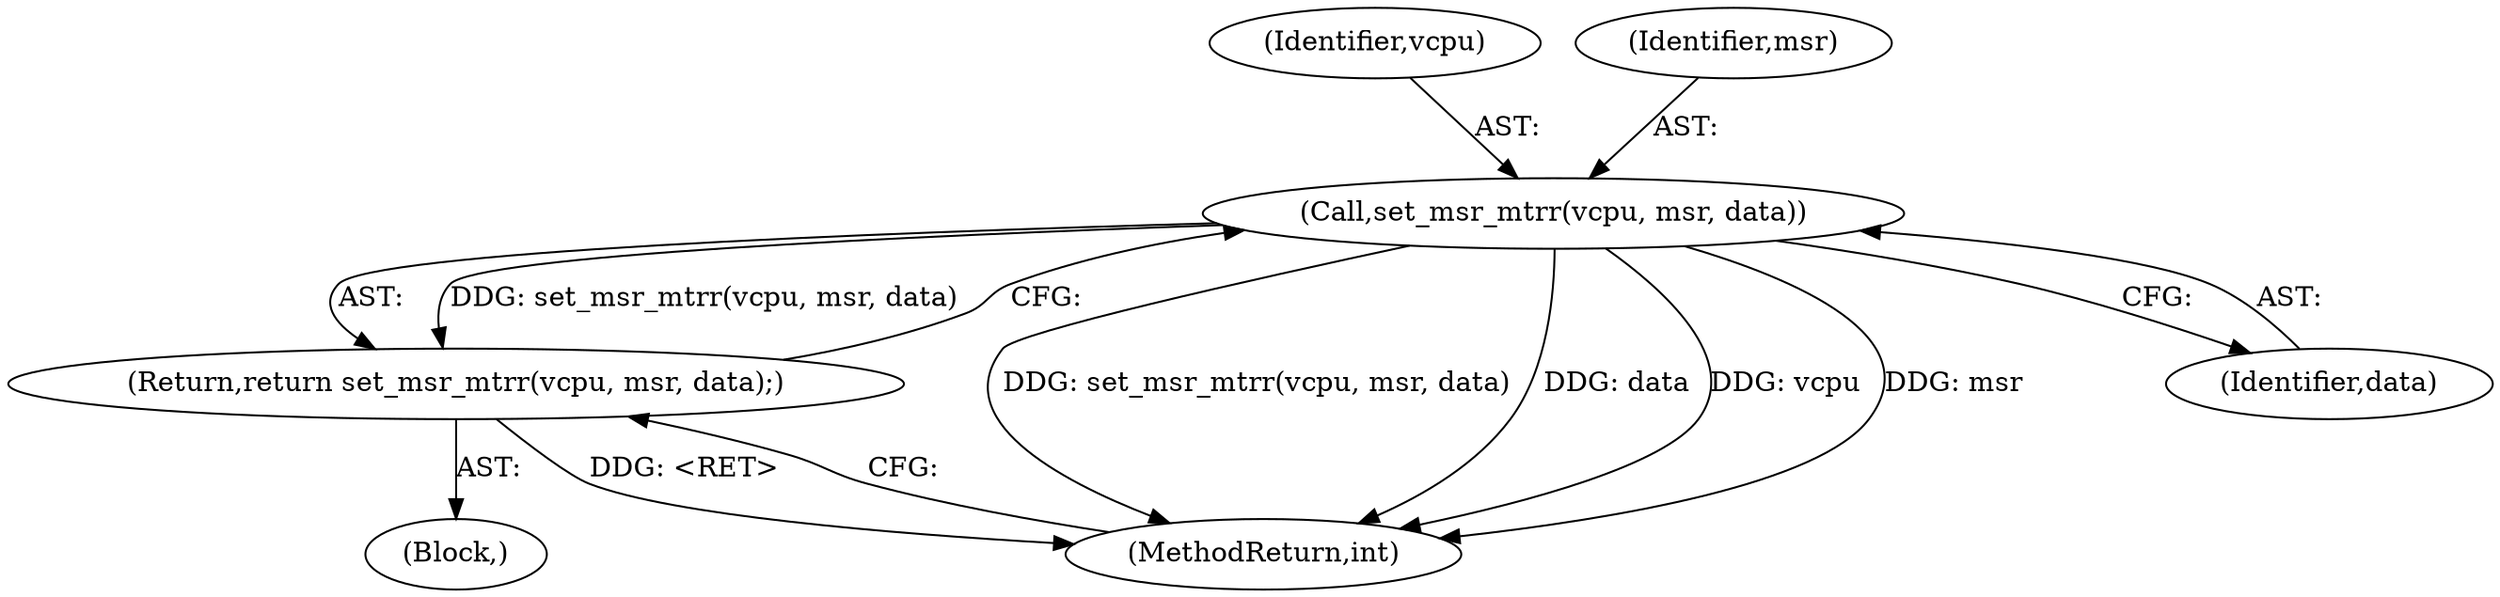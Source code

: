 digraph "0_linux_c300aa64ddf57d9c5d9c898a64b36877345dd4a9@pointer" {
"1000216" [label="(Call,set_msr_mtrr(vcpu, msr, data))"];
"1000215" [label="(Return,return set_msr_mtrr(vcpu, msr, data);)"];
"1000638" [label="(MethodReturn,int)"];
"1000216" [label="(Call,set_msr_mtrr(vcpu, msr, data))"];
"1000217" [label="(Identifier,vcpu)"];
"1000219" [label="(Identifier,data)"];
"1000215" [label="(Return,return set_msr_mtrr(vcpu, msr, data);)"];
"1000218" [label="(Identifier,msr)"];
"1000134" [label="(Block,)"];
"1000216" -> "1000215"  [label="AST: "];
"1000216" -> "1000219"  [label="CFG: "];
"1000217" -> "1000216"  [label="AST: "];
"1000218" -> "1000216"  [label="AST: "];
"1000219" -> "1000216"  [label="AST: "];
"1000215" -> "1000216"  [label="CFG: "];
"1000216" -> "1000638"  [label="DDG: set_msr_mtrr(vcpu, msr, data)"];
"1000216" -> "1000638"  [label="DDG: data"];
"1000216" -> "1000638"  [label="DDG: vcpu"];
"1000216" -> "1000638"  [label="DDG: msr"];
"1000216" -> "1000215"  [label="DDG: set_msr_mtrr(vcpu, msr, data)"];
"1000215" -> "1000134"  [label="AST: "];
"1000638" -> "1000215"  [label="CFG: "];
"1000215" -> "1000638"  [label="DDG: <RET>"];
}
